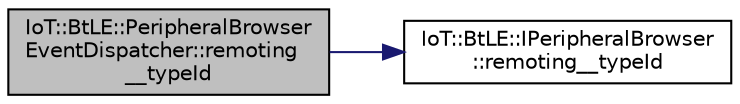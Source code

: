 digraph "IoT::BtLE::PeripheralBrowserEventDispatcher::remoting__typeId"
{
 // LATEX_PDF_SIZE
  edge [fontname="Helvetica",fontsize="10",labelfontname="Helvetica",labelfontsize="10"];
  node [fontname="Helvetica",fontsize="10",shape=record];
  rankdir="LR";
  Node1 [label="IoT::BtLE::PeripheralBrowser\lEventDispatcher::remoting\l__typeId",height=0.2,width=0.4,color="black", fillcolor="grey75", style="filled", fontcolor="black",tooltip=" "];
  Node1 -> Node2 [color="midnightblue",fontsize="10",style="solid"];
  Node2 [label="IoT::BtLE::IPeripheralBrowser\l::remoting__typeId",height=0.2,width=0.4,color="black", fillcolor="white", style="filled",URL="$classIoT_1_1BtLE_1_1IPeripheralBrowser.html#a5e3d2f652e7f87d7bb628906f8131c03",tooltip=" "];
}
